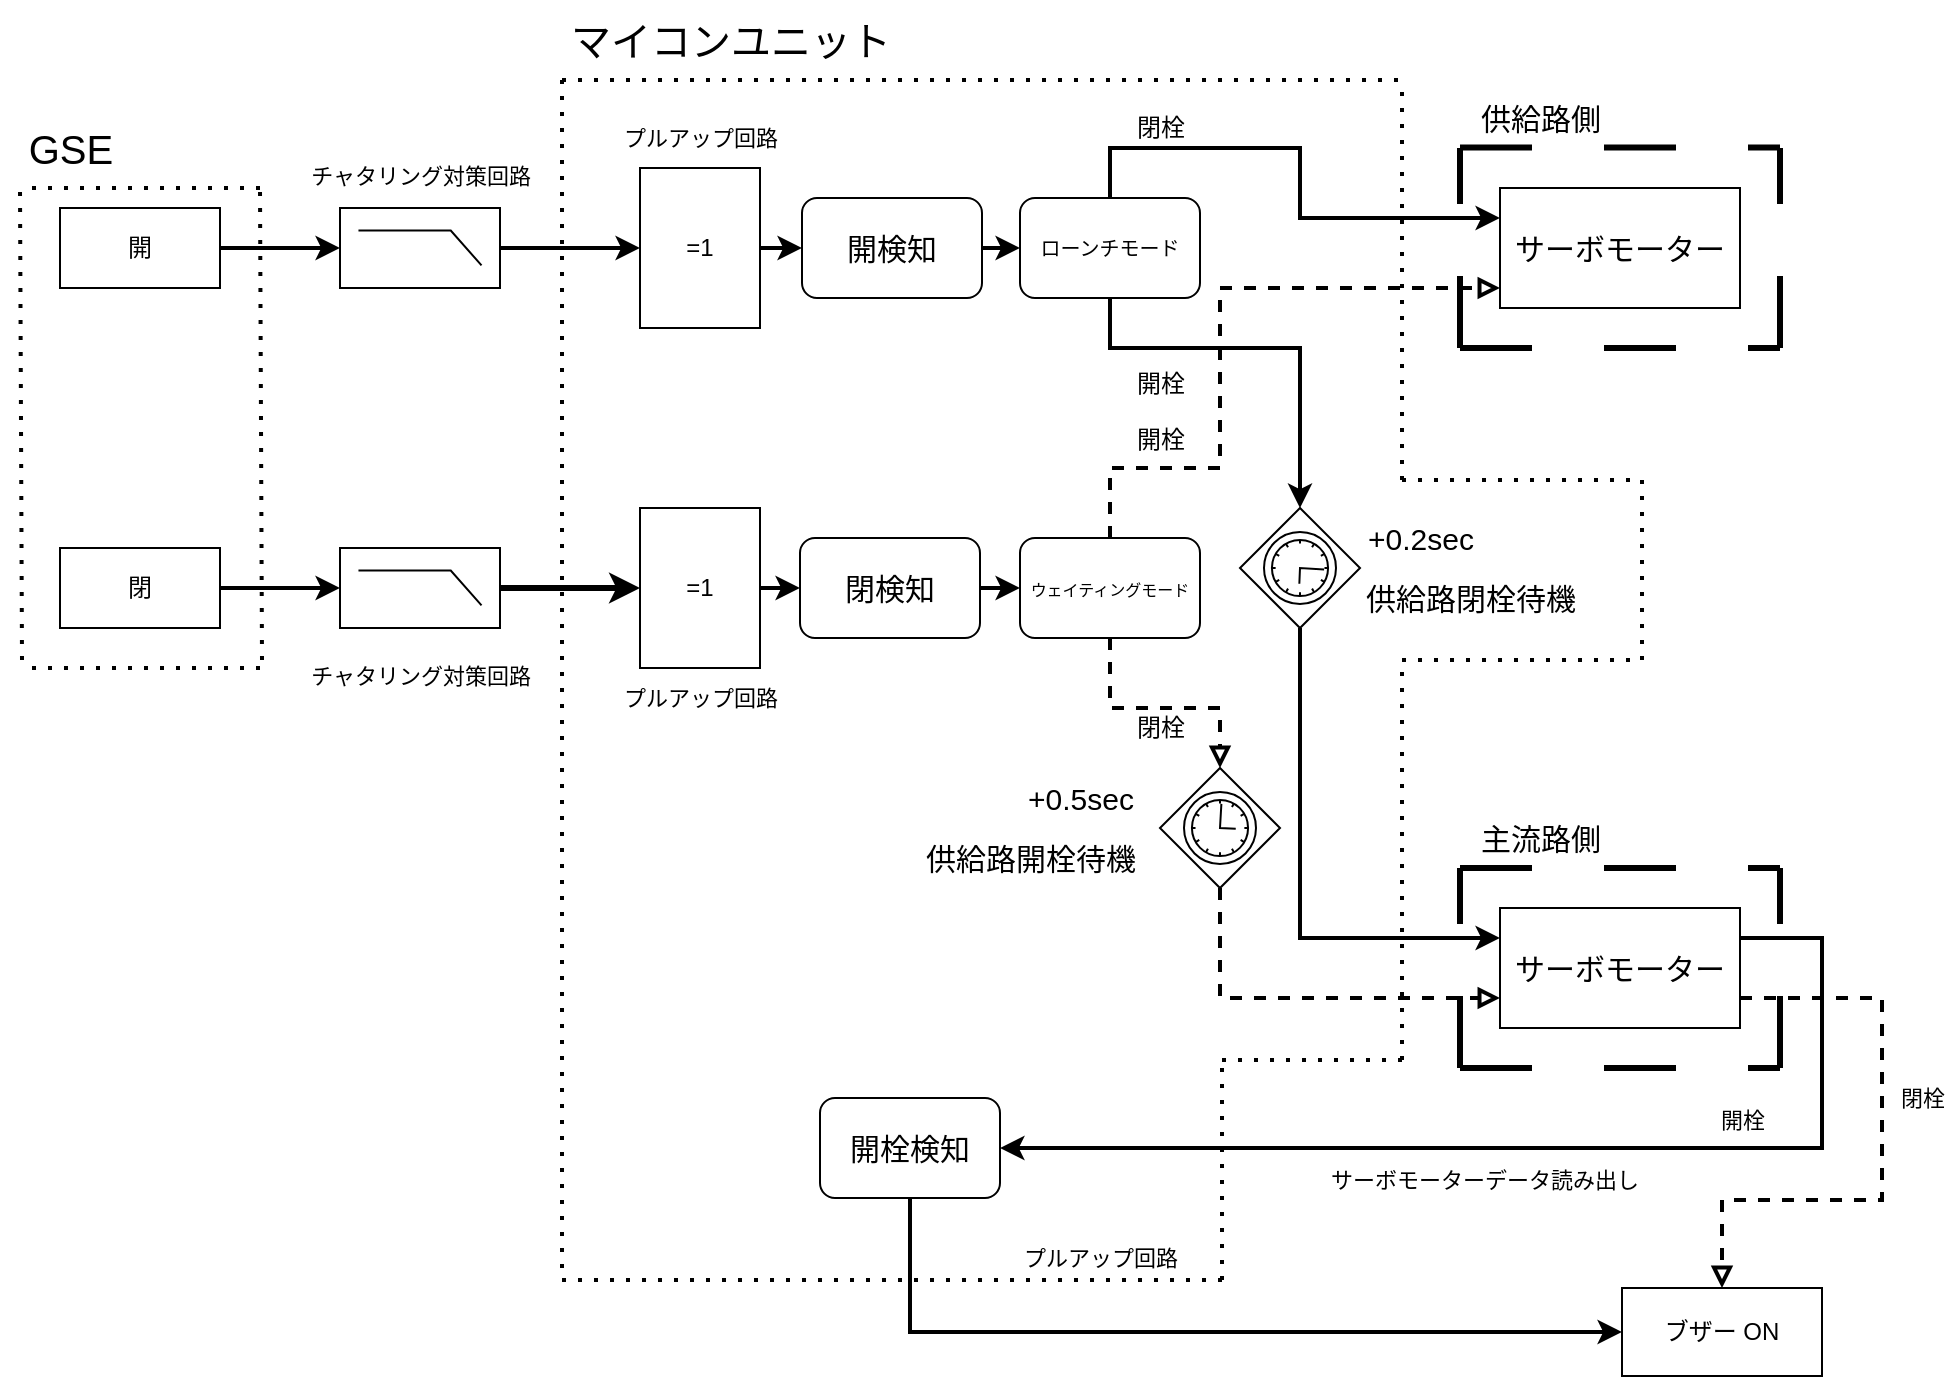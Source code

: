 <mxfile>
    <diagram id="5kJLITiRVBBBsncoP7Rz" name="ページ1">
        <mxGraphModel dx="520" dy="503" grid="1" gridSize="10" guides="1" tooltips="1" connect="1" arrows="1" fold="1" page="1" pageScale="1" pageWidth="1169" pageHeight="827" background="#ffffff" math="0" shadow="0">
            <root>
                <mxCell id="0"/>
                <mxCell id="1" parent="0"/>
                <mxCell id="21" style="edgeStyle=none;rounded=0;html=1;entryX=0;entryY=0.5;entryDx=0;entryDy=0;entryPerimeter=0;fontSize=11;strokeWidth=2;" parent="1" source="12" target="16" edge="1">
                    <mxGeometry relative="1" as="geometry"/>
                </mxCell>
                <mxCell id="22" style="edgeStyle=none;rounded=0;html=1;entryX=0;entryY=0.5;entryDx=0;entryDy=0;entryPerimeter=0;fontSize=11;strokeWidth=3;" parent="1" source="13" target="17" edge="1">
                    <mxGeometry relative="1" as="geometry"/>
                </mxCell>
                <mxCell id="14" style="edgeStyle=none;html=1;entryX=0;entryY=0.5;entryDx=0;entryDy=0;entryPerimeter=0;fontSize=20;strokeWidth=2;" parent="1" source="3" target="13" edge="1">
                    <mxGeometry relative="1" as="geometry"/>
                </mxCell>
                <mxCell id="15" style="edgeStyle=none;html=1;entryX=0;entryY=0.5;entryDx=0;entryDy=0;entryPerimeter=0;fontSize=20;strokeWidth=2;" parent="1" source="2" target="12" edge="1">
                    <mxGeometry relative="1" as="geometry"/>
                </mxCell>
                <mxCell id="30" style="edgeStyle=none;rounded=0;html=1;entryX=0;entryY=0.5;entryDx=0;entryDy=0;strokeWidth=2;fontSize=11;" parent="1" source="16" target="23" edge="1">
                    <mxGeometry relative="1" as="geometry"/>
                </mxCell>
                <mxCell id="16" value="" style="verticalLabelPosition=bottom;shadow=0;dashed=0;align=center;html=1;verticalAlign=top;shape=mxgraph.electrical.iec_logic_gates.xor;fontSize=20;" parent="1" vertex="1">
                    <mxGeometry x="459" y="164" width="60" height="80" as="geometry"/>
                </mxCell>
                <mxCell id="32" style="edgeStyle=none;rounded=0;html=1;entryX=0;entryY=0.5;entryDx=0;entryDy=0;strokeWidth=2;fontSize=11;" parent="1" source="17" target="31" edge="1">
                    <mxGeometry relative="1" as="geometry"/>
                </mxCell>
                <mxCell id="17" value="" style="verticalLabelPosition=bottom;shadow=0;dashed=0;align=center;html=1;verticalAlign=top;shape=mxgraph.electrical.iec_logic_gates.xor;fontSize=20;" parent="1" vertex="1">
                    <mxGeometry x="459" y="334" width="60" height="80" as="geometry"/>
                </mxCell>
                <mxCell id="19" value="プルアップ回路" style="text;html=1;align=center;verticalAlign=middle;resizable=0;points=[];autosize=1;strokeColor=none;fillColor=none;fontSize=11;" parent="1" vertex="1">
                    <mxGeometry x="439" y="414" width="100" height="30" as="geometry"/>
                </mxCell>
                <mxCell id="47" style="edgeStyle=none;rounded=0;html=1;strokeWidth=2;fontSize=15;entryX=0;entryY=0.25;entryDx=0;entryDy=0;exitX=0.5;exitY=0;exitDx=0;exitDy=0;" parent="1" source="84" target="33" edge="1">
                    <mxGeometry relative="1" as="geometry">
                        <Array as="points">
                            <mxPoint x="694" y="154"/>
                            <mxPoint x="789" y="154"/>
                            <mxPoint x="789" y="174"/>
                            <mxPoint x="789" y="189"/>
                        </Array>
                    </mxGeometry>
                </mxCell>
                <mxCell id="86" value="&lt;font style=&quot;font-size: 12px;&quot;&gt;閉栓&lt;/font&gt;" style="edgeLabel;html=1;align=center;verticalAlign=middle;resizable=0;points=[];fontSize=10;" parent="47" vertex="1" connectable="0">
                    <mxGeometry x="-0.567" y="-1" relative="1" as="geometry">
                        <mxPoint x="-5" y="-11" as="offset"/>
                    </mxGeometry>
                </mxCell>
                <mxCell id="64" style="edgeStyle=none;rounded=0;html=1;strokeWidth=2;fontSize=15;endArrow=classic;endFill=1;exitX=0.5;exitY=1;exitDx=0;exitDy=0;entryX=0;entryY=0.5;entryDx=0;entryDy=0;entryPerimeter=0;" parent="1" source="84" target="41" edge="1">
                    <mxGeometry relative="1" as="geometry">
                        <mxPoint x="829" y="334" as="targetPoint"/>
                        <Array as="points">
                            <mxPoint x="694" y="254"/>
                            <mxPoint x="789" y="254"/>
                            <mxPoint x="789" y="294"/>
                        </Array>
                    </mxGeometry>
                </mxCell>
                <mxCell id="87" value="&lt;font style=&quot;font-size: 12px;&quot;&gt;開栓&lt;/font&gt;" style="edgeLabel;html=1;align=center;verticalAlign=middle;resizable=0;points=[];fontSize=15;" parent="64" vertex="1" connectable="0">
                    <mxGeometry x="-0.593" y="-1" relative="1" as="geometry">
                        <mxPoint x="9" y="15" as="offset"/>
                    </mxGeometry>
                </mxCell>
                <mxCell id="90" style="edgeStyle=none;html=1;entryX=0;entryY=0.5;entryDx=0;entryDy=0;strokeWidth=2;" parent="1" source="23" target="84" edge="1">
                    <mxGeometry relative="1" as="geometry"/>
                </mxCell>
                <mxCell id="23" value="&lt;font style=&quot;font-size: 15px;&quot;&gt;開検知&lt;/font&gt;" style="rounded=1;whiteSpace=wrap;html=1;fontSize=11;" parent="1" vertex="1">
                    <mxGeometry x="540" y="179" width="90" height="50" as="geometry"/>
                </mxCell>
                <mxCell id="27" value="プルアップ回路" style="text;html=1;align=center;verticalAlign=middle;resizable=0;points=[];autosize=1;strokeColor=none;fillColor=none;fontSize=11;" parent="1" vertex="1">
                    <mxGeometry x="439" y="134" width="100" height="30" as="geometry"/>
                </mxCell>
                <mxCell id="2" value="開" style="whiteSpace=wrap;html=1;movable=1;resizable=1;rotatable=1;deletable=1;editable=1;connectable=1;" parent="1" vertex="1">
                    <mxGeometry x="169" y="184" width="80" height="40" as="geometry"/>
                </mxCell>
                <mxCell id="3" value="閉" style="whiteSpace=wrap;html=1;movable=1;resizable=1;rotatable=1;deletable=1;editable=1;connectable=1;" parent="1" vertex="1">
                    <mxGeometry x="169" y="354" width="80" height="40" as="geometry"/>
                </mxCell>
                <mxCell id="6" value="" style="endArrow=none;dashed=1;html=1;dashPattern=1 3;strokeWidth=2;movable=1;resizable=1;rotatable=1;deletable=1;editable=1;connectable=1;" parent="1" edge="1">
                    <mxGeometry width="50" height="50" relative="1" as="geometry">
                        <mxPoint x="150" y="410" as="sourcePoint"/>
                        <mxPoint x="149" y="174" as="targetPoint"/>
                    </mxGeometry>
                </mxCell>
                <mxCell id="7" value="" style="endArrow=none;dashed=1;html=1;dashPattern=1 3;strokeWidth=2;movable=1;resizable=1;rotatable=1;deletable=1;editable=1;connectable=1;" parent="1" edge="1">
                    <mxGeometry width="50" height="50" relative="1" as="geometry">
                        <mxPoint x="270" y="410" as="sourcePoint"/>
                        <mxPoint x="269" y="174" as="targetPoint"/>
                    </mxGeometry>
                </mxCell>
                <mxCell id="8" value="" style="endArrow=none;dashed=1;html=1;dashPattern=1 3;strokeWidth=2;movable=1;resizable=1;rotatable=1;deletable=1;editable=1;connectable=1;" parent="1" edge="1">
                    <mxGeometry width="50" height="50" relative="1" as="geometry">
                        <mxPoint x="269" y="174" as="sourcePoint"/>
                        <mxPoint x="149" y="174" as="targetPoint"/>
                    </mxGeometry>
                </mxCell>
                <mxCell id="9" value="" style="endArrow=none;dashed=1;html=1;dashPattern=1 3;strokeWidth=2;movable=1;resizable=1;rotatable=1;deletable=1;editable=1;connectable=1;" parent="1" edge="1">
                    <mxGeometry width="50" height="50" relative="1" as="geometry">
                        <mxPoint x="269" y="414" as="sourcePoint"/>
                        <mxPoint x="150" y="414" as="targetPoint"/>
                        <Array as="points">
                            <mxPoint x="209" y="414"/>
                        </Array>
                    </mxGeometry>
                </mxCell>
                <mxCell id="10" value="&lt;font style=&quot;font-size: 20px;&quot;&gt;GSE&lt;/font&gt;" style="text;html=1;align=center;verticalAlign=middle;resizable=1;points=[];autosize=1;strokeColor=none;fillColor=none;movable=1;rotatable=1;deletable=1;editable=1;connectable=1;" parent="1" vertex="1">
                    <mxGeometry x="139" y="134" width="70" height="40" as="geometry"/>
                </mxCell>
                <mxCell id="61" style="edgeStyle=none;rounded=0;html=1;strokeWidth=2;fontSize=15;entryX=0;entryY=0.833;entryDx=0;entryDy=0;entryPerimeter=0;endArrow=block;endFill=0;dashed=1;exitX=0.5;exitY=0;exitDx=0;exitDy=0;" parent="1" source="82" target="33" edge="1">
                    <mxGeometry relative="1" as="geometry">
                        <mxPoint x="779" y="344" as="targetPoint"/>
                        <mxPoint x="729" y="344" as="sourcePoint"/>
                        <Array as="points">
                            <mxPoint x="694" y="314"/>
                            <mxPoint x="749" y="314"/>
                            <mxPoint x="749" y="274"/>
                            <mxPoint x="749" y="224"/>
                        </Array>
                    </mxGeometry>
                </mxCell>
                <mxCell id="88" value="開栓" style="edgeLabel;html=1;align=center;verticalAlign=middle;resizable=0;points=[];fontSize=12;" parent="61" vertex="1" connectable="0">
                    <mxGeometry x="-0.63" y="1" relative="1" as="geometry">
                        <mxPoint x="1" y="-13" as="offset"/>
                    </mxGeometry>
                </mxCell>
                <mxCell id="67" style="edgeStyle=none;rounded=0;html=1;strokeWidth=2;fontSize=15;endArrow=block;endFill=0;entryX=0.5;entryY=0;entryDx=0;entryDy=0;entryPerimeter=0;exitX=0.5;exitY=1;exitDx=0;exitDy=0;dashed=1;" parent="1" source="82" target="66" edge="1">
                    <mxGeometry relative="1" as="geometry">
                        <mxPoint x="619" y="474.0" as="targetPoint"/>
                        <Array as="points">
                            <mxPoint x="694" y="434"/>
                            <mxPoint x="749" y="434"/>
                        </Array>
                    </mxGeometry>
                </mxCell>
                <mxCell id="89" value="閉栓" style="edgeLabel;html=1;align=center;verticalAlign=middle;resizable=0;points=[];fontSize=12;" parent="67" vertex="1" connectable="0">
                    <mxGeometry x="-0.03" y="1" relative="1" as="geometry">
                        <mxPoint x="2" y="11" as="offset"/>
                    </mxGeometry>
                </mxCell>
                <mxCell id="83" style="edgeStyle=none;rounded=0;html=1;entryX=0;entryY=0.5;entryDx=0;entryDy=0;strokeWidth=2;fontSize=15;endArrow=classic;endFill=1;" parent="1" source="31" target="82" edge="1">
                    <mxGeometry relative="1" as="geometry"/>
                </mxCell>
                <mxCell id="31" value="&lt;font style=&quot;font-size: 15px;&quot;&gt;閉検知&lt;/font&gt;" style="rounded=1;whiteSpace=wrap;html=1;fontSize=11;" parent="1" vertex="1">
                    <mxGeometry x="539" y="349" width="90" height="50" as="geometry"/>
                </mxCell>
                <mxCell id="65" style="edgeStyle=none;rounded=0;html=1;strokeWidth=2;fontSize=15;endArrow=classic;endFill=1;entryX=0;entryY=0.25;entryDx=0;entryDy=0;" parent="1" source="41" target="35" edge="1">
                    <mxGeometry relative="1" as="geometry">
                        <mxPoint x="844" y="544.0" as="targetPoint"/>
                        <Array as="points">
                            <mxPoint x="789" y="424"/>
                            <mxPoint x="789" y="484"/>
                            <mxPoint x="789" y="549"/>
                        </Array>
                    </mxGeometry>
                </mxCell>
                <mxCell id="41" value="" style="points=[[0.25,0.25,0],[0.5,0,0],[0.75,0.25,0],[1,0.5,0],[0.75,0.75,0],[0.5,1,0],[0.25,0.75,0],[0,0.5,0]];shape=mxgraph.bpmn.gateway2;html=1;verticalLabelPosition=bottom;labelBackgroundColor=#ffffff;verticalAlign=top;align=center;perimeter=rhombusPerimeter;outlineConnect=0;outline=standard;symbol=timer;fontSize=15;direction=south;" parent="1" vertex="1">
                    <mxGeometry x="759" y="334" width="60" height="60" as="geometry"/>
                </mxCell>
                <mxCell id="68" style="edgeStyle=none;rounded=0;html=1;entryX=0;entryY=0.75;entryDx=0;entryDy=0;dashed=1;strokeWidth=2;fontSize=15;endArrow=block;endFill=0;" parent="1" source="66" target="35" edge="1">
                    <mxGeometry relative="1" as="geometry">
                        <Array as="points">
                            <mxPoint x="749" y="579"/>
                        </Array>
                    </mxGeometry>
                </mxCell>
                <mxCell id="66" value="" style="points=[[0.25,0.25,0],[0.5,0,0],[0.75,0.25,0],[1,0.5,0],[0.75,0.75,0],[0.5,1,0],[0.25,0.75,0],[0,0.5,0]];shape=mxgraph.bpmn.gateway2;html=1;verticalLabelPosition=bottom;labelBackgroundColor=#ffffff;verticalAlign=top;align=center;perimeter=rhombusPerimeter;outlineConnect=0;outline=standard;symbol=timer;fontSize=15;" parent="1" vertex="1">
                    <mxGeometry x="719" y="464" width="60" height="60" as="geometry"/>
                </mxCell>
                <mxCell id="69" value="+0.2sec" style="text;html=1;align=center;verticalAlign=middle;resizable=0;points=[];autosize=1;strokeColor=none;fillColor=none;fontSize=15;" parent="1" vertex="1">
                    <mxGeometry x="809" y="334" width="80" height="30" as="geometry"/>
                </mxCell>
                <mxCell id="70" value="+0.5sec" style="text;html=1;align=center;verticalAlign=middle;resizable=0;points=[];autosize=1;strokeColor=none;fillColor=none;fontSize=15;" parent="1" vertex="1">
                    <mxGeometry x="639" y="464" width="80" height="30" as="geometry"/>
                </mxCell>
                <mxCell id="72" style="edgeStyle=none;rounded=0;html=1;entryX=1;entryY=0.5;entryDx=0;entryDy=0;strokeWidth=2;fontSize=15;endArrow=classic;endFill=1;exitX=1;exitY=0.25;exitDx=0;exitDy=0;" parent="1" source="35" target="78" edge="1">
                    <mxGeometry relative="1" as="geometry">
                        <mxPoint x="864" y="654" as="targetPoint"/>
                        <Array as="points">
                            <mxPoint x="1050" y="549"/>
                            <mxPoint x="1050" y="600"/>
                            <mxPoint x="1050" y="654"/>
                        </Array>
                    </mxGeometry>
                </mxCell>
                <mxCell id="101" value="開栓" style="edgeLabel;html=1;align=center;verticalAlign=middle;resizable=0;points=[];" parent="72" vertex="1" connectable="0">
                    <mxGeometry x="-0.413" relative="1" as="geometry">
                        <mxPoint x="-23" y="-14" as="offset"/>
                    </mxGeometry>
                </mxCell>
                <mxCell id="113" value="サーボモーターデータ読み出し" style="edgeLabel;html=1;align=center;verticalAlign=middle;resizable=0;points=[];" vertex="1" connectable="0" parent="72">
                    <mxGeometry x="0.431" relative="1" as="geometry">
                        <mxPoint x="83" y="16" as="offset"/>
                    </mxGeometry>
                </mxCell>
                <mxCell id="60" value="主流路側" style="text;html=1;align=center;verticalAlign=middle;resizable=0;points=[];autosize=1;strokeColor=none;fillColor=none;fontSize=15;" parent="1" vertex="1">
                    <mxGeometry x="869" y="484" width="80" height="30" as="geometry"/>
                </mxCell>
                <mxCell id="73" value="" style="group;" parent="1" vertex="1" connectable="0">
                    <mxGeometry x="284" y="354" width="130" height="80" as="geometry"/>
                </mxCell>
                <mxCell id="13" value="" style="verticalLabelPosition=bottom;shadow=0;dashed=0;align=center;html=1;verticalAlign=top;shape=mxgraph.electrical.logic_gates.lowpass_filter;fontSize=20;" parent="73" vertex="1">
                    <mxGeometry x="25" width="80" height="40" as="geometry"/>
                </mxCell>
                <mxCell id="18" value="&lt;font style=&quot;font-size: 11px;&quot;&gt;チャタリング対策回路&lt;/font&gt;" style="text;html=1;align=center;verticalAlign=middle;resizable=0;points=[];autosize=1;strokeColor=none;fillColor=none;fontSize=20;" parent="73" vertex="1">
                    <mxGeometry y="40" width="130" height="40" as="geometry"/>
                </mxCell>
                <mxCell id="74" value="" style="group;" parent="1" vertex="1" connectable="0">
                    <mxGeometry x="284" y="144" width="130" height="80" as="geometry"/>
                </mxCell>
                <mxCell id="12" value="" style="verticalLabelPosition=bottom;shadow=0;dashed=0;align=center;html=1;verticalAlign=top;shape=mxgraph.electrical.logic_gates.lowpass_filter;fontSize=20;" parent="74" vertex="1">
                    <mxGeometry x="25" y="40" width="80" height="40" as="geometry"/>
                </mxCell>
                <mxCell id="28" value="&lt;font style=&quot;font-size: 11px;&quot;&gt;チャタリング対策回路&lt;/font&gt;" style="text;html=1;align=center;verticalAlign=middle;resizable=0;points=[];autosize=1;strokeColor=none;fillColor=none;fontSize=20;" parent="74" vertex="1">
                    <mxGeometry width="130" height="40" as="geometry"/>
                </mxCell>
                <mxCell id="99" style="edgeStyle=none;rounded=0;html=1;strokeWidth=2;endArrow=classic;endFill=1;entryX=0;entryY=0.5;entryDx=0;entryDy=0;" parent="1" source="78" target="97" edge="1">
                    <mxGeometry relative="1" as="geometry">
                        <mxPoint x="594" y="750" as="targetPoint"/>
                        <Array as="points">
                            <mxPoint x="594" y="746"/>
                        </Array>
                    </mxGeometry>
                </mxCell>
                <mxCell id="78" value="開栓検知" style="rounded=1;whiteSpace=wrap;html=1;fontSize=15;" parent="1" vertex="1">
                    <mxGeometry x="549" y="629" width="90" height="50" as="geometry"/>
                </mxCell>
                <mxCell id="80" value="供給路閉栓待機" style="text;html=1;align=center;verticalAlign=middle;resizable=0;points=[];autosize=1;strokeColor=none;fillColor=none;fontSize=15;" parent="1" vertex="1">
                    <mxGeometry x="809" y="364" width="130" height="30" as="geometry"/>
                </mxCell>
                <mxCell id="81" value="供給路開栓待機" style="text;html=1;align=center;verticalAlign=middle;resizable=0;points=[];autosize=1;strokeColor=none;fillColor=none;fontSize=15;" parent="1" vertex="1">
                    <mxGeometry x="589" y="494" width="130" height="30" as="geometry"/>
                </mxCell>
                <mxCell id="82" value="&lt;font style=&quot;font-size: 8px;&quot;&gt;ウェイティングモード&lt;/font&gt;" style="rounded=1;whiteSpace=wrap;html=1;fontSize=11;" parent="1" vertex="1">
                    <mxGeometry x="649" y="349" width="90" height="50" as="geometry"/>
                </mxCell>
                <mxCell id="84" value="&lt;font style=&quot;font-size: 10px;&quot;&gt;ローンチモード&lt;/font&gt;" style="rounded=1;whiteSpace=wrap;html=1;fontSize=11;" parent="1" vertex="1">
                    <mxGeometry x="649" y="179" width="90" height="50" as="geometry"/>
                </mxCell>
                <mxCell id="96" value="プルアップ回路" style="text;html=1;align=center;verticalAlign=middle;resizable=0;points=[];autosize=1;strokeColor=none;fillColor=none;fontSize=11;" parent="1" vertex="1">
                    <mxGeometry x="639" y="694" width="100" height="30" as="geometry"/>
                </mxCell>
                <mxCell id="97" value="ブザー ON" style="rounded=0;whiteSpace=wrap;html=1;" parent="1" vertex="1">
                    <mxGeometry x="950" y="724" width="100" height="44" as="geometry"/>
                </mxCell>
                <mxCell id="98" style="edgeStyle=none;html=1;entryX=0.5;entryY=0;entryDx=0;entryDy=0;strokeWidth=2;endArrow=block;endFill=0;exitX=1;exitY=0.75;exitDx=0;exitDy=0;rounded=0;dashed=1;" parent="1" source="35" target="97" edge="1">
                    <mxGeometry relative="1" as="geometry">
                        <Array as="points">
                            <mxPoint x="1080" y="579"/>
                            <mxPoint x="1080" y="640"/>
                            <mxPoint x="1080" y="680"/>
                            <mxPoint x="1000" y="680"/>
                        </Array>
                    </mxGeometry>
                </mxCell>
                <mxCell id="100" value="閉栓" style="edgeLabel;html=1;align=center;verticalAlign=middle;resizable=0;points=[];" parent="98" vertex="1" connectable="0">
                    <mxGeometry x="-0.164" y="1" relative="1" as="geometry">
                        <mxPoint x="19" y="-3" as="offset"/>
                    </mxGeometry>
                </mxCell>
                <mxCell id="102" value="" style="endArrow=none;dashed=1;html=1;dashPattern=1 3;strokeWidth=2;rounded=0;" parent="1" edge="1">
                    <mxGeometry width="50" height="50" relative="1" as="geometry">
                        <mxPoint x="420" y="714" as="sourcePoint"/>
                        <mxPoint x="420" y="114" as="targetPoint"/>
                    </mxGeometry>
                </mxCell>
                <mxCell id="103" value="" style="endArrow=none;dashed=1;html=1;dashPattern=1 3;strokeWidth=2;rounded=0;" parent="1" edge="1">
                    <mxGeometry width="50" height="50" relative="1" as="geometry">
                        <mxPoint x="420" y="720" as="sourcePoint"/>
                        <mxPoint x="750" y="720" as="targetPoint"/>
                    </mxGeometry>
                </mxCell>
                <mxCell id="104" value="" style="endArrow=none;dashed=1;html=1;dashPattern=1 3;strokeWidth=2;rounded=0;" parent="1" edge="1">
                    <mxGeometry width="50" height="50" relative="1" as="geometry">
                        <mxPoint x="750" y="720" as="sourcePoint"/>
                        <mxPoint x="750" y="610" as="targetPoint"/>
                    </mxGeometry>
                </mxCell>
                <mxCell id="105" value="" style="endArrow=none;dashed=1;html=1;dashPattern=1 3;strokeWidth=2;rounded=0;" parent="1" edge="1">
                    <mxGeometry width="50" height="50" relative="1" as="geometry">
                        <mxPoint x="750" y="610" as="sourcePoint"/>
                        <mxPoint x="840" y="610" as="targetPoint"/>
                        <Array as="points">
                            <mxPoint x="800" y="610"/>
                        </Array>
                    </mxGeometry>
                </mxCell>
                <mxCell id="106" value="" style="endArrow=none;dashed=1;html=1;dashPattern=1 3;strokeWidth=2;rounded=0;" parent="1" edge="1">
                    <mxGeometry width="50" height="50" relative="1" as="geometry">
                        <mxPoint x="840" y="610" as="sourcePoint"/>
                        <mxPoint x="840" y="410" as="targetPoint"/>
                    </mxGeometry>
                </mxCell>
                <mxCell id="107" value="" style="endArrow=none;dashed=1;html=1;dashPattern=1 3;strokeWidth=2;rounded=0;" parent="1" edge="1">
                    <mxGeometry width="50" height="50" relative="1" as="geometry">
                        <mxPoint x="840" y="410" as="sourcePoint"/>
                        <mxPoint x="960" y="410" as="targetPoint"/>
                    </mxGeometry>
                </mxCell>
                <mxCell id="108" value="" style="endArrow=none;dashed=1;html=1;dashPattern=1 3;strokeWidth=2;rounded=0;" parent="1" edge="1">
                    <mxGeometry width="50" height="50" relative="1" as="geometry">
                        <mxPoint x="960" y="410" as="sourcePoint"/>
                        <mxPoint x="960" y="320" as="targetPoint"/>
                    </mxGeometry>
                </mxCell>
                <mxCell id="109" value="" style="endArrow=none;dashed=1;html=1;dashPattern=1 3;strokeWidth=2;rounded=0;" parent="1" edge="1">
                    <mxGeometry width="50" height="50" relative="1" as="geometry">
                        <mxPoint x="840" y="320" as="sourcePoint"/>
                        <mxPoint x="960" y="320" as="targetPoint"/>
                    </mxGeometry>
                </mxCell>
                <mxCell id="110" value="" style="endArrow=none;dashed=1;html=1;dashPattern=1 3;strokeWidth=2;rounded=0;" parent="1" edge="1">
                    <mxGeometry width="50" height="50" relative="1" as="geometry">
                        <mxPoint x="840" y="320" as="sourcePoint"/>
                        <mxPoint x="840" y="120" as="targetPoint"/>
                    </mxGeometry>
                </mxCell>
                <mxCell id="111" value="" style="endArrow=none;dashed=1;html=1;dashPattern=1 3;strokeWidth=2;rounded=0;" parent="1" edge="1">
                    <mxGeometry width="50" height="50" relative="1" as="geometry">
                        <mxPoint x="420" y="120" as="sourcePoint"/>
                        <mxPoint x="840" y="120" as="targetPoint"/>
                    </mxGeometry>
                </mxCell>
                <mxCell id="35" value="&lt;font style=&quot;font-size: 15px;&quot;&gt;サーボモーター&lt;/font&gt;" style="rounded=0;whiteSpace=wrap;html=1;fontSize=11;" parent="1" vertex="1">
                    <mxGeometry x="889" y="534" width="120" height="60" as="geometry"/>
                </mxCell>
                <mxCell id="54" value="" style="endArrow=none;dashed=1;html=1;rounded=0;strokeWidth=3;fontSize=15;dashPattern=12 12;" parent="1" edge="1">
                    <mxGeometry width="50" height="50" relative="1" as="geometry">
                        <mxPoint x="869" y="514" as="sourcePoint"/>
                        <mxPoint x="1029" y="514" as="targetPoint"/>
                    </mxGeometry>
                </mxCell>
                <mxCell id="55" value="" style="endArrow=none;dashed=1;html=1;rounded=0;strokeWidth=3;fontSize=15;dashPattern=12 12;" parent="1" edge="1">
                    <mxGeometry width="50" height="50" relative="1" as="geometry">
                        <mxPoint x="869" y="614" as="sourcePoint"/>
                        <mxPoint x="1029" y="614" as="targetPoint"/>
                    </mxGeometry>
                </mxCell>
                <mxCell id="57" value="" style="endArrow=none;dashed=1;html=1;rounded=0;strokeWidth=3;fontSize=15;dashPattern=12 12;" parent="1" edge="1">
                    <mxGeometry width="50" height="50" relative="1" as="geometry">
                        <mxPoint x="1029" y="614" as="sourcePoint"/>
                        <mxPoint x="1029" y="514" as="targetPoint"/>
                    </mxGeometry>
                </mxCell>
                <mxCell id="58" value="" style="endArrow=none;dashed=1;html=1;rounded=0;strokeWidth=3;fontSize=15;dashPattern=12 12;" parent="1" edge="1">
                    <mxGeometry width="50" height="50" relative="1" as="geometry">
                        <mxPoint x="869" y="614" as="sourcePoint"/>
                        <mxPoint x="869" y="514" as="targetPoint"/>
                    </mxGeometry>
                </mxCell>
                <mxCell id="33" value="&lt;font style=&quot;font-size: 15px;&quot;&gt;サーボモーター&lt;/font&gt;" style="rounded=0;whiteSpace=wrap;html=1;fontSize=11;" parent="1" vertex="1">
                    <mxGeometry x="889" y="174" width="120" height="60" as="geometry"/>
                </mxCell>
                <mxCell id="50" value="" style="endArrow=none;dashed=1;html=1;rounded=0;strokeWidth=3;fontSize=15;dashPattern=12 12;" parent="1" edge="1">
                    <mxGeometry width="50" height="50" relative="1" as="geometry">
                        <mxPoint x="869" y="254" as="sourcePoint"/>
                        <mxPoint x="869" y="154" as="targetPoint"/>
                    </mxGeometry>
                </mxCell>
                <mxCell id="51" value="" style="endArrow=none;dashed=1;html=1;rounded=0;strokeWidth=3;fontSize=15;dashPattern=12 12;" parent="1" edge="1">
                    <mxGeometry width="50" height="50" relative="1" as="geometry">
                        <mxPoint x="1029" y="254" as="sourcePoint"/>
                        <mxPoint x="1029" y="154" as="targetPoint"/>
                    </mxGeometry>
                </mxCell>
                <mxCell id="52" value="" style="endArrow=none;dashed=1;html=1;rounded=0;strokeWidth=3;fontSize=15;dashPattern=12 12;" parent="1" edge="1">
                    <mxGeometry width="50" height="50" relative="1" as="geometry">
                        <mxPoint x="869" y="254" as="sourcePoint"/>
                        <mxPoint x="1029" y="254" as="targetPoint"/>
                    </mxGeometry>
                </mxCell>
                <mxCell id="53" value="" style="endArrow=none;dashed=1;html=1;rounded=0;strokeWidth=3;fontSize=15;dashPattern=12 12;" parent="1" edge="1">
                    <mxGeometry width="50" height="50" relative="1" as="geometry">
                        <mxPoint x="869" y="153.71" as="sourcePoint"/>
                        <mxPoint x="1029" y="153.71" as="targetPoint"/>
                    </mxGeometry>
                </mxCell>
                <mxCell id="59" value="供給路側" style="text;html=1;align=center;verticalAlign=middle;resizable=0;points=[];autosize=1;strokeColor=none;fillColor=none;fontSize=15;" parent="1" vertex="1">
                    <mxGeometry x="869" y="124" width="80" height="30" as="geometry"/>
                </mxCell>
                <mxCell id="112" value="&lt;font style=&quot;font-size: 20px;&quot;&gt;マイコンユニット&lt;/font&gt;" style="text;html=1;align=center;verticalAlign=middle;resizable=0;points=[];autosize=1;strokeColor=none;fillColor=none;" parent="1" vertex="1">
                    <mxGeometry x="414" y="80" width="180" height="40" as="geometry"/>
                </mxCell>
            </root>
        </mxGraphModel>
    </diagram>
</mxfile>